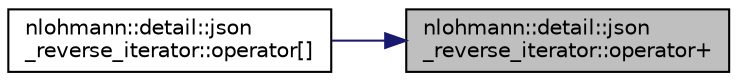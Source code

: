 digraph "nlohmann::detail::json_reverse_iterator::operator+"
{
 // LATEX_PDF_SIZE
  edge [fontname="Helvetica",fontsize="10",labelfontname="Helvetica",labelfontsize="10"];
  node [fontname="Helvetica",fontsize="10",shape=record];
  rankdir="RL";
  Node1 [label="nlohmann::detail::json\l_reverse_iterator::operator+",height=0.2,width=0.4,color="black", fillcolor="grey75", style="filled", fontcolor="black",tooltip="add to iterator"];
  Node1 -> Node2 [dir="back",color="midnightblue",fontsize="10",style="solid"];
  Node2 [label="nlohmann::detail::json\l_reverse_iterator::operator[]",height=0.2,width=0.4,color="black", fillcolor="white", style="filled",URL="$classnlohmann_1_1detail_1_1json__reverse__iterator.html#a8ed9e445e03c49c46612eb7f7d55bb61",tooltip="access to successor"];
}
